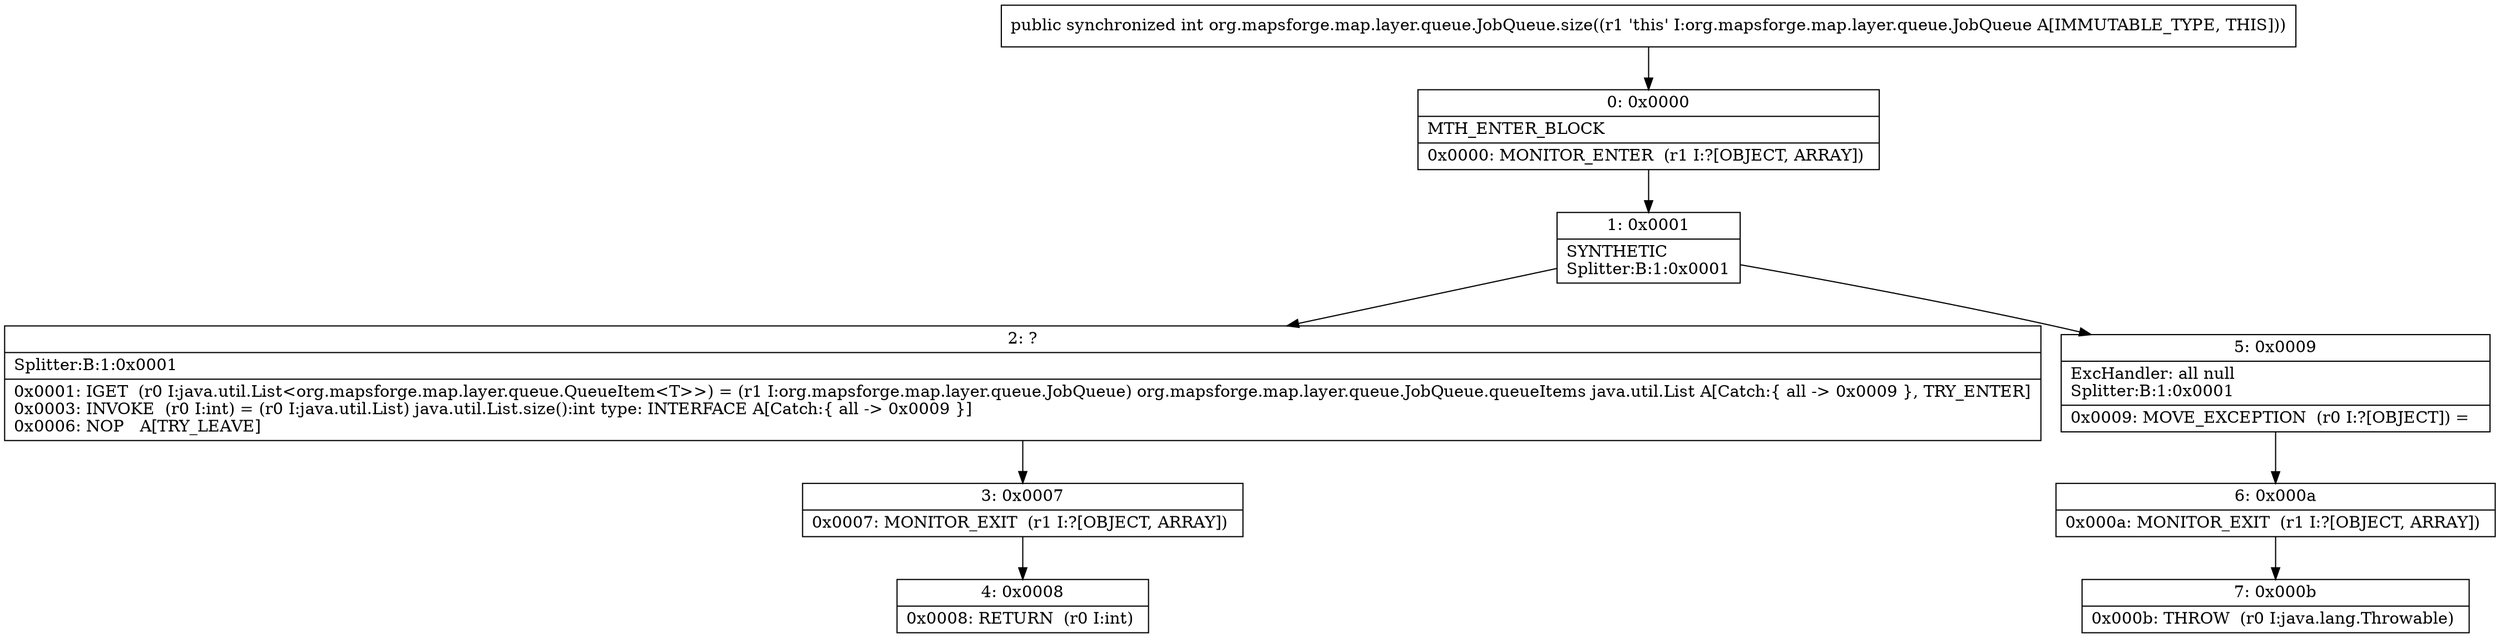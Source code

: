digraph "CFG fororg.mapsforge.map.layer.queue.JobQueue.size()I" {
Node_0 [shape=record,label="{0\:\ 0x0000|MTH_ENTER_BLOCK\l|0x0000: MONITOR_ENTER  (r1 I:?[OBJECT, ARRAY]) \l}"];
Node_1 [shape=record,label="{1\:\ 0x0001|SYNTHETIC\lSplitter:B:1:0x0001\l}"];
Node_2 [shape=record,label="{2\:\ ?|Splitter:B:1:0x0001\l|0x0001: IGET  (r0 I:java.util.List\<org.mapsforge.map.layer.queue.QueueItem\<T\>\>) = (r1 I:org.mapsforge.map.layer.queue.JobQueue) org.mapsforge.map.layer.queue.JobQueue.queueItems java.util.List A[Catch:\{ all \-\> 0x0009 \}, TRY_ENTER]\l0x0003: INVOKE  (r0 I:int) = (r0 I:java.util.List) java.util.List.size():int type: INTERFACE A[Catch:\{ all \-\> 0x0009 \}]\l0x0006: NOP   A[TRY_LEAVE]\l}"];
Node_3 [shape=record,label="{3\:\ 0x0007|0x0007: MONITOR_EXIT  (r1 I:?[OBJECT, ARRAY]) \l}"];
Node_4 [shape=record,label="{4\:\ 0x0008|0x0008: RETURN  (r0 I:int) \l}"];
Node_5 [shape=record,label="{5\:\ 0x0009|ExcHandler: all null\lSplitter:B:1:0x0001\l|0x0009: MOVE_EXCEPTION  (r0 I:?[OBJECT]) =  \l}"];
Node_6 [shape=record,label="{6\:\ 0x000a|0x000a: MONITOR_EXIT  (r1 I:?[OBJECT, ARRAY]) \l}"];
Node_7 [shape=record,label="{7\:\ 0x000b|0x000b: THROW  (r0 I:java.lang.Throwable) \l}"];
MethodNode[shape=record,label="{public synchronized int org.mapsforge.map.layer.queue.JobQueue.size((r1 'this' I:org.mapsforge.map.layer.queue.JobQueue A[IMMUTABLE_TYPE, THIS])) }"];
MethodNode -> Node_0;
Node_0 -> Node_1;
Node_1 -> Node_2;
Node_1 -> Node_5;
Node_2 -> Node_3;
Node_3 -> Node_4;
Node_5 -> Node_6;
Node_6 -> Node_7;
}

